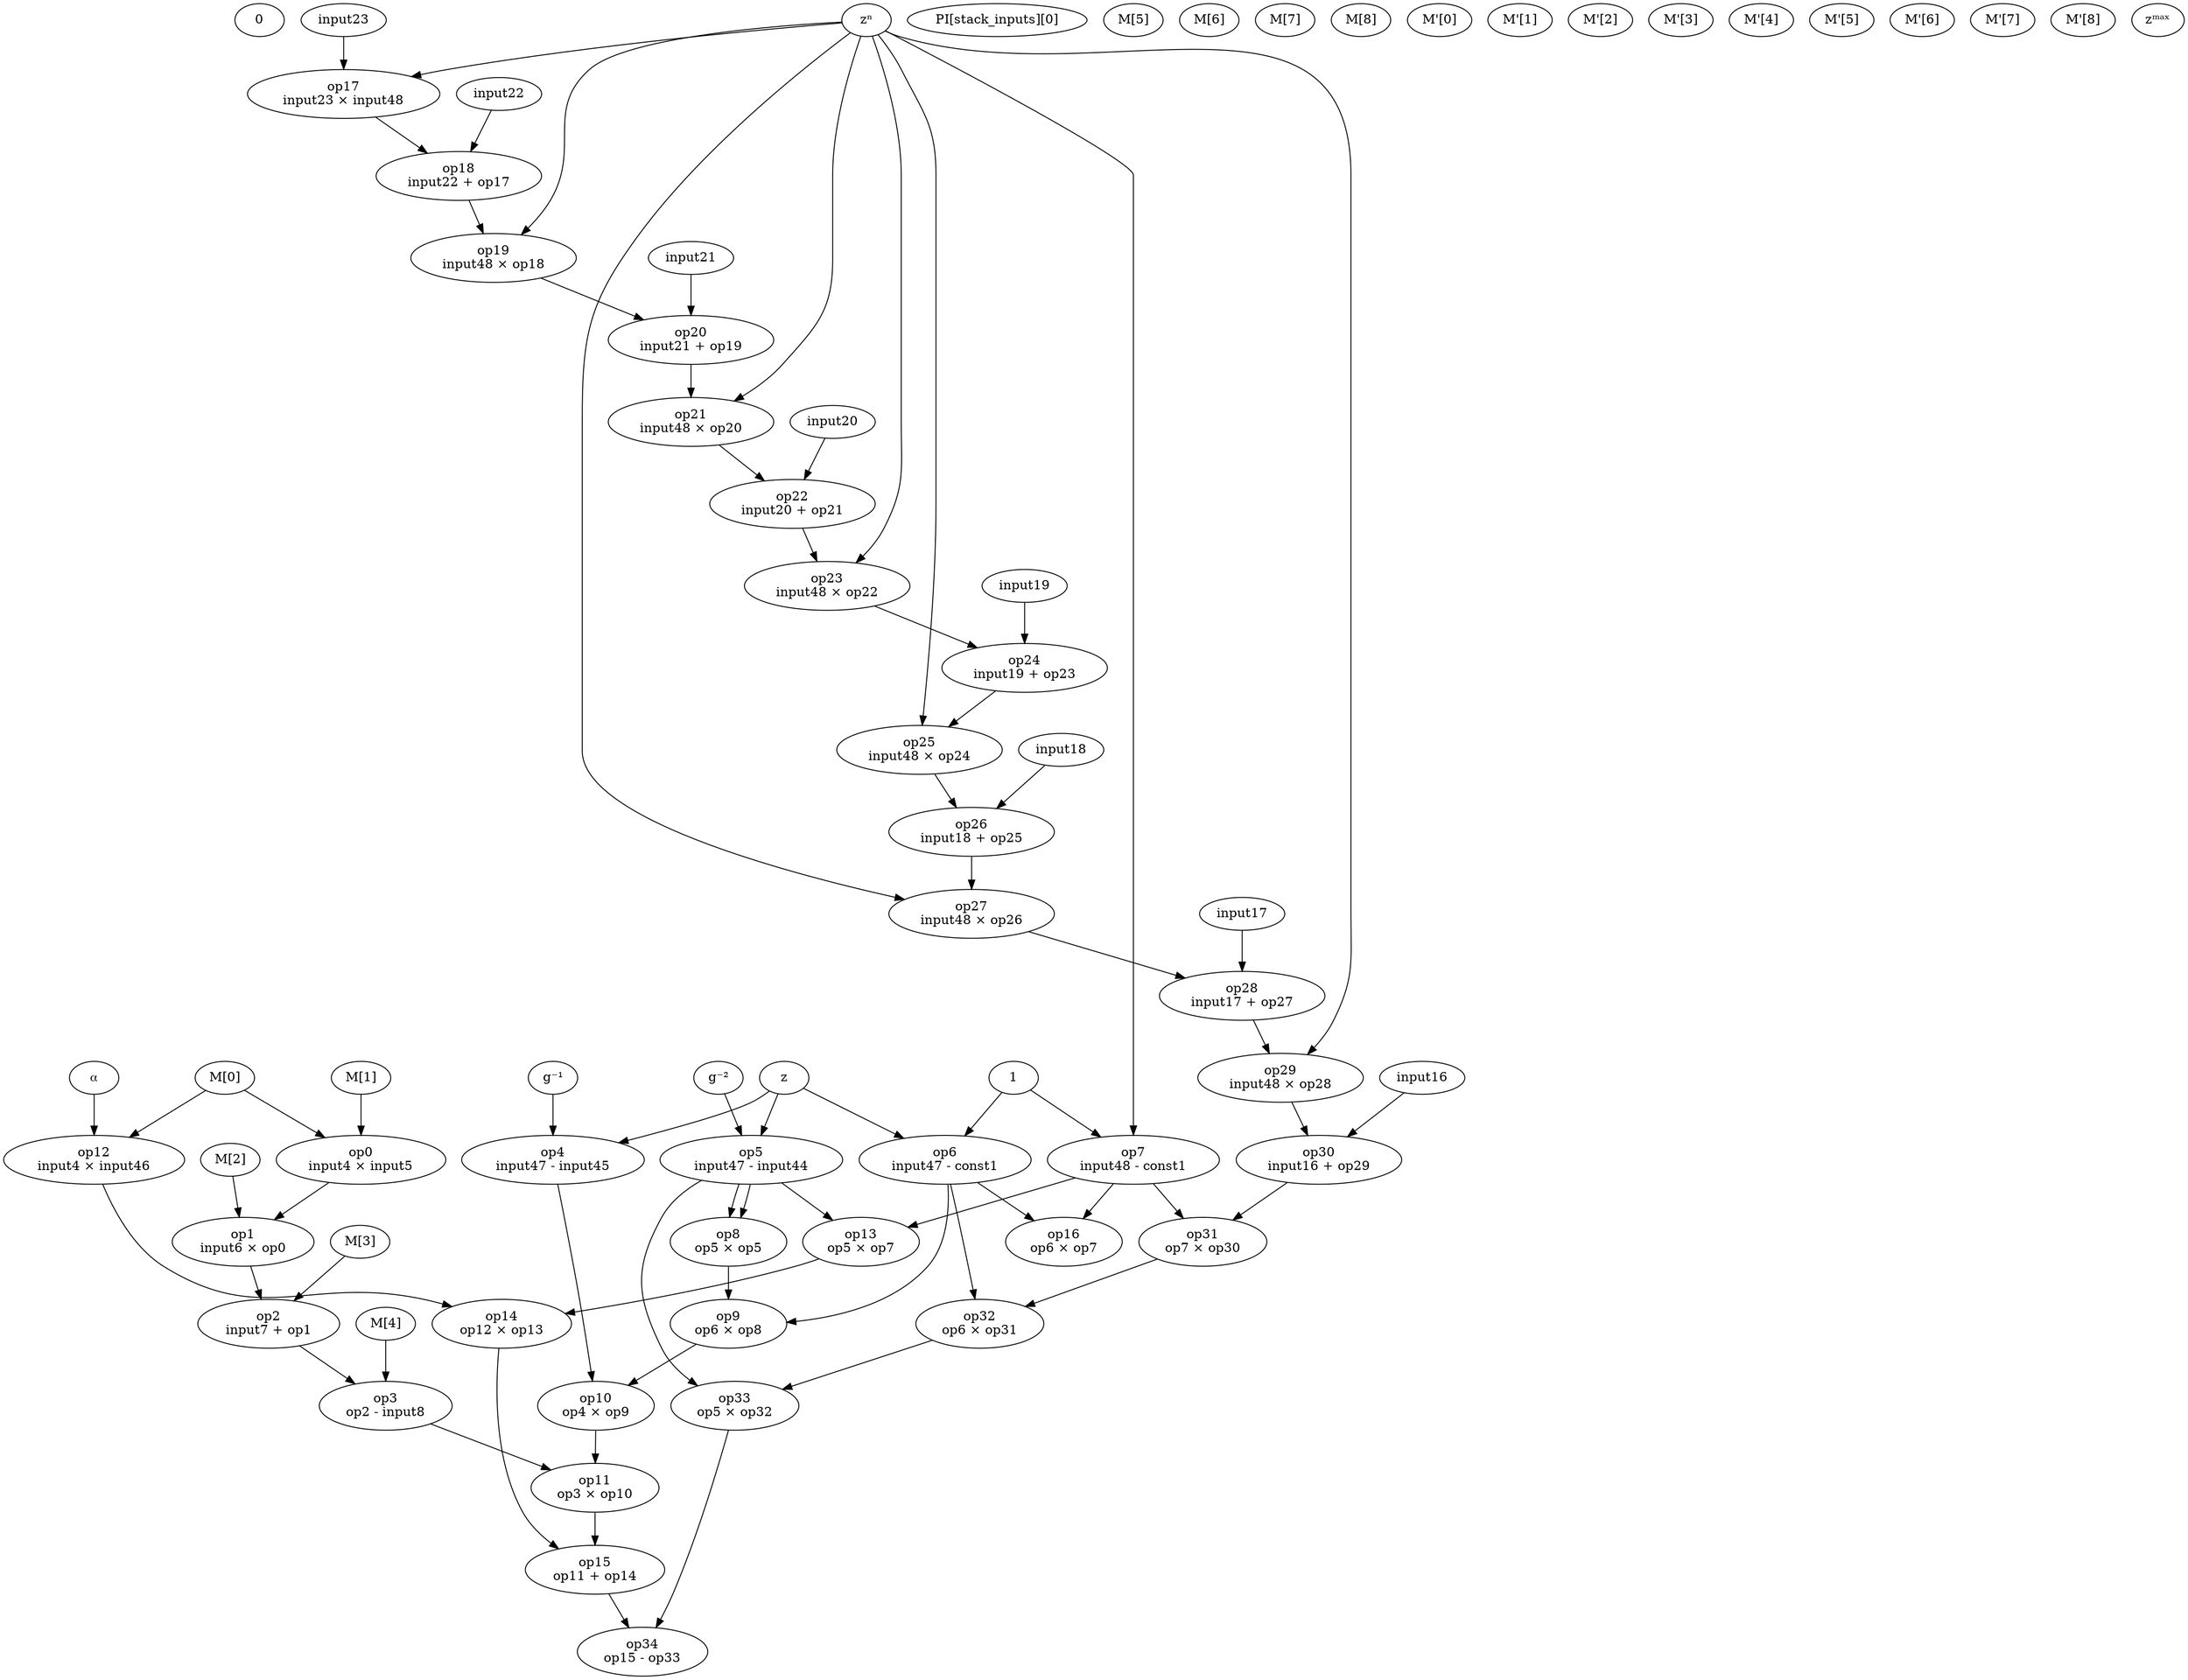 digraph G {
const0 [label="0"]
const1 [label="1"]
input0 [label="PI[stack_inputs][0]"]
input4 [label="M[0]"]
input5 [label="M[1]"]
input6 [label="M[2]"]
input7 [label="M[3]"]
input8 [label="M[4]"]
input9 [label="M[5]"]
input10 [label="M[6]"]
input11 [label="M[7]"]
input12 [label="M[8]"]
input24 [label="M'[0]"]
input25 [label="M'[1]"]
input26 [label="M'[2]"]
input27 [label="M'[3]"]
input28 [label="M'[4]"]
input29 [label="M'[5]"]
input30 [label="M'[6]"]
input31 [label="M'[7]"]
input32 [label="M'[8]"]
input44 [label="g⁻²"]
input45 [label="g⁻¹"]
input46 [label="⍺"]
input47 [label="z"]
input48 [label="zⁿ"]
input49 [label="zᵐᵃˣ"]
op0 [label="op0\ninput4 × input5"]
input4 -> op0
input5 -> op0
op1 [label="op1\ninput6 × op0"]
input6 -> op1
op0 -> op1
op2 [label="op2\ninput7 + op1"]
input7 -> op2
op1 -> op2
op3 [label="op3\nop2 - input8"]
op2 -> op3
input8 -> op3
op4 [label="op4\ninput47 - input45"]
input47 -> op4
input45 -> op4
op5 [label="op5\ninput47 - input44"]
input47 -> op5
input44 -> op5
op6 [label="op6\ninput47 - const1"]
input47 -> op6
const1 -> op6
op7 [label="op7\ninput48 - const1"]
input48 -> op7
const1 -> op7
op8 [label="op8\nop5 × op5"]
op5 -> op8
op5 -> op8
op9 [label="op9\nop6 × op8"]
op6 -> op9
op8 -> op9
op10 [label="op10\nop4 × op9"]
op4 -> op10
op9 -> op10
op11 [label="op11\nop3 × op10"]
op3 -> op11
op10 -> op11
op12 [label="op12\ninput4 × input46"]
input4 -> op12
input46 -> op12
op13 [label="op13\nop5 × op7"]
op5 -> op13
op7 -> op13
op14 [label="op14\nop12 × op13"]
op12 -> op14
op13 -> op14
op15 [label="op15\nop11 + op14"]
op11 -> op15
op14 -> op15
op16 [label="op16\nop6 × op7"]
op6 -> op16
op7 -> op16
op17 [label="op17\ninput23 × input48"]
input23 -> op17
input48 -> op17
op18 [label="op18\ninput22 + op17"]
input22 -> op18
op17 -> op18
op19 [label="op19\ninput48 × op18"]
input48 -> op19
op18 -> op19
op20 [label="op20\ninput21 + op19"]
input21 -> op20
op19 -> op20
op21 [label="op21\ninput48 × op20"]
input48 -> op21
op20 -> op21
op22 [label="op22\ninput20 + op21"]
input20 -> op22
op21 -> op22
op23 [label="op23\ninput48 × op22"]
input48 -> op23
op22 -> op23
op24 [label="op24\ninput19 + op23"]
input19 -> op24
op23 -> op24
op25 [label="op25\ninput48 × op24"]
input48 -> op25
op24 -> op25
op26 [label="op26\ninput18 + op25"]
input18 -> op26
op25 -> op26
op27 [label="op27\ninput48 × op26"]
input48 -> op27
op26 -> op27
op28 [label="op28\ninput17 + op27"]
input17 -> op28
op27 -> op28
op29 [label="op29\ninput48 × op28"]
input48 -> op29
op28 -> op29
op30 [label="op30\ninput16 + op29"]
input16 -> op30
op29 -> op30
op31 [label="op31\nop7 × op30"]
op7 -> op31
op30 -> op31
op32 [label="op32\nop6 × op31"]
op6 -> op32
op31 -> op32
op33 [label="op33\nop5 × op32"]
op5 -> op33
op32 -> op33
op34 [label="op34\nop15 - op33"]
op15 -> op34
op33 -> op34
}

